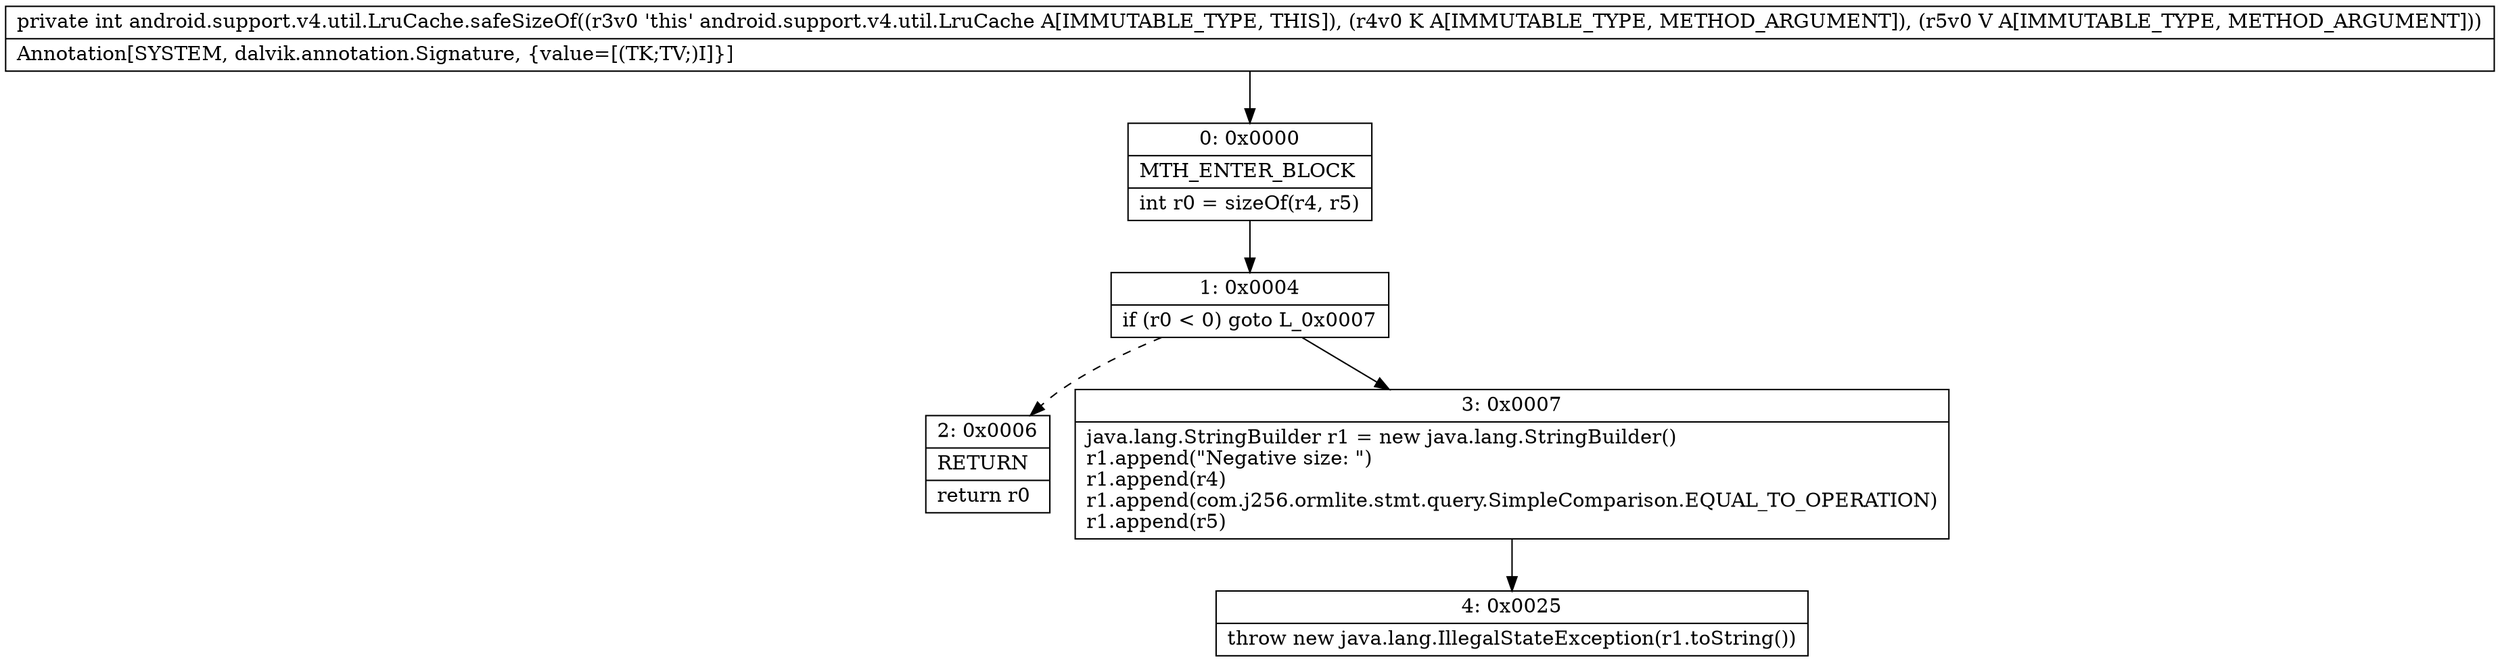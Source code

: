 digraph "CFG forandroid.support.v4.util.LruCache.safeSizeOf(Ljava\/lang\/Object;Ljava\/lang\/Object;)I" {
Node_0 [shape=record,label="{0\:\ 0x0000|MTH_ENTER_BLOCK\l|int r0 = sizeOf(r4, r5)\l}"];
Node_1 [shape=record,label="{1\:\ 0x0004|if (r0 \< 0) goto L_0x0007\l}"];
Node_2 [shape=record,label="{2\:\ 0x0006|RETURN\l|return r0\l}"];
Node_3 [shape=record,label="{3\:\ 0x0007|java.lang.StringBuilder r1 = new java.lang.StringBuilder()\lr1.append(\"Negative size: \")\lr1.append(r4)\lr1.append(com.j256.ormlite.stmt.query.SimpleComparison.EQUAL_TO_OPERATION)\lr1.append(r5)\l}"];
Node_4 [shape=record,label="{4\:\ 0x0025|throw new java.lang.IllegalStateException(r1.toString())\l}"];
MethodNode[shape=record,label="{private int android.support.v4.util.LruCache.safeSizeOf((r3v0 'this' android.support.v4.util.LruCache A[IMMUTABLE_TYPE, THIS]), (r4v0 K A[IMMUTABLE_TYPE, METHOD_ARGUMENT]), (r5v0 V A[IMMUTABLE_TYPE, METHOD_ARGUMENT]))  | Annotation[SYSTEM, dalvik.annotation.Signature, \{value=[(TK;TV;)I]\}]\l}"];
MethodNode -> Node_0;
Node_0 -> Node_1;
Node_1 -> Node_2[style=dashed];
Node_1 -> Node_3;
Node_3 -> Node_4;
}

